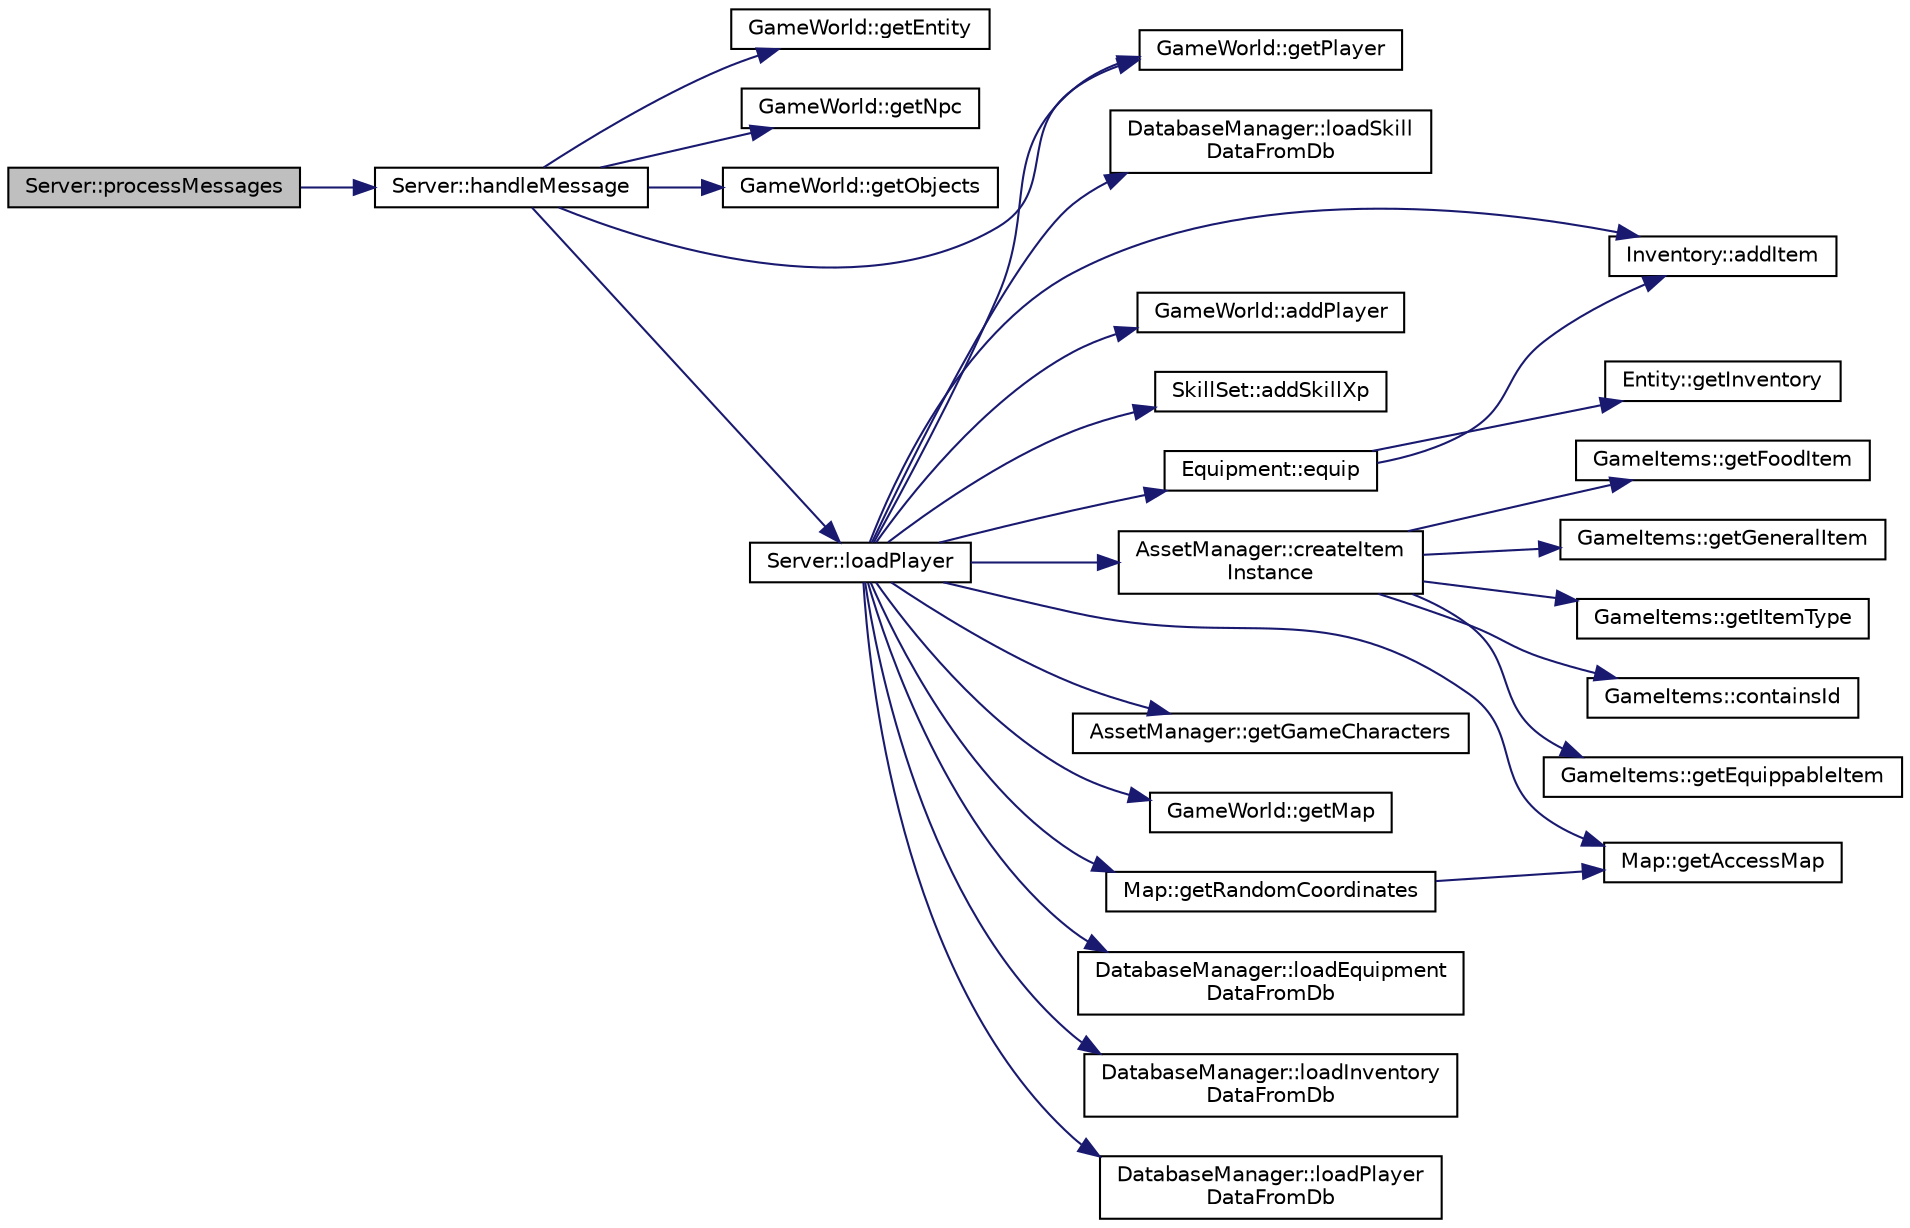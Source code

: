 digraph "Server::processMessages"
{
 // LATEX_PDF_SIZE
  edge [fontname="Helvetica",fontsize="10",labelfontname="Helvetica",labelfontsize="10"];
  node [fontname="Helvetica",fontsize="10",shape=record];
  rankdir="LR";
  Node1 [label="Server::processMessages",height=0.2,width=0.4,color="black", fillcolor="grey75", style="filled", fontcolor="black",tooltip="Server's main loop for processing messages."];
  Node1 -> Node2 [color="midnightblue",fontsize="10",style="solid",fontname="Helvetica"];
  Node2 [label="Server::handleMessage",height=0.2,width=0.4,color="black", fillcolor="white", style="filled",URL="$classServer.html#a18a8fea9b1688c806fa5be9b4d5ac413",tooltip="Function to parse and act upon messages received from clients."];
  Node2 -> Node3 [color="midnightblue",fontsize="10",style="solid",fontname="Helvetica"];
  Node3 [label="GameWorld::getEntity",height=0.2,width=0.4,color="black", fillcolor="white", style="filled",URL="$classGameWorld.html#a65428f2aa2e3756b7f37629202eca01a",tooltip="Get entity by id."];
  Node2 -> Node4 [color="midnightblue",fontsize="10",style="solid",fontname="Helvetica"];
  Node4 [label="GameWorld::getNpc",height=0.2,width=0.4,color="black", fillcolor="white", style="filled",URL="$classGameWorld.html#ad22cee4568685a8374beedaa179803e3",tooltip="Get npc by id."];
  Node2 -> Node5 [color="midnightblue",fontsize="10",style="solid",fontname="Helvetica"];
  Node5 [label="GameWorld::getObjects",height=0.2,width=0.4,color="black", fillcolor="white", style="filled",URL="$classGameWorld.html#ac53061b8a814e6228ac433cb91a1f511",tooltip="Get all objects."];
  Node2 -> Node6 [color="midnightblue",fontsize="10",style="solid",fontname="Helvetica"];
  Node6 [label="GameWorld::getPlayer",height=0.2,width=0.4,color="black", fillcolor="white", style="filled",URL="$classGameWorld.html#a477715a67955886d0076cec9fe72ba4e",tooltip=" "];
  Node2 -> Node7 [color="midnightblue",fontsize="10",style="solid",fontname="Helvetica"];
  Node7 [label="Server::loadPlayer",height=0.2,width=0.4,color="black", fillcolor="white", style="filled",URL="$classServer.html#ae66426d3906c2a9e5b217c65c4ce5db3",tooltip="Loads a player's data from the database and adds the player to the game."];
  Node7 -> Node8 [color="midnightblue",fontsize="10",style="solid",fontname="Helvetica"];
  Node8 [label="Inventory::addItem",height=0.2,width=0.4,color="black", fillcolor="white", style="filled",URL="$classInventory.html#a9e1fad5a5f8ef1d2aec5ba9d86531d0d",tooltip="Adds item to the inventory."];
  Node7 -> Node9 [color="midnightblue",fontsize="10",style="solid",fontname="Helvetica"];
  Node9 [label="GameWorld::addPlayer",height=0.2,width=0.4,color="black", fillcolor="white", style="filled",URL="$classGameWorld.html#a0ad32ed218a82dad3e31804c79ce1ae0",tooltip="Adds player to the game world."];
  Node7 -> Node10 [color="midnightblue",fontsize="10",style="solid",fontname="Helvetica"];
  Node10 [label="SkillSet::addSkillXp",height=0.2,width=0.4,color="black", fillcolor="white", style="filled",URL="$classSkillSet.html#a0e9dc971244988ca5f8aa14a37ec4193",tooltip="Adds the given amount of xp to the skill with the given id. Returns false if the addition failed,..."];
  Node7 -> Node11 [color="midnightblue",fontsize="10",style="solid",fontname="Helvetica"];
  Node11 [label="AssetManager::createItem\lInstance",height=0.2,width=0.4,color="black", fillcolor="white", style="filled",URL="$classAssetManager.html#a7112131ee4657d508b2029eebb3975f6",tooltip="Creates an instance of an item."];
  Node11 -> Node12 [color="midnightblue",fontsize="10",style="solid",fontname="Helvetica"];
  Node12 [label="GameItems::containsId",height=0.2,width=0.4,color="black", fillcolor="white", style="filled",URL="$structGameItems.html#aa28c24034d12b17b9f85d9c46d9cb9a1",tooltip=" "];
  Node11 -> Node13 [color="midnightblue",fontsize="10",style="solid",fontname="Helvetica"];
  Node13 [label="GameItems::getEquippableItem",height=0.2,width=0.4,color="black", fillcolor="white", style="filled",URL="$structGameItems.html#a12d353035869abb44b959b2fd56dc320",tooltip=" "];
  Node11 -> Node14 [color="midnightblue",fontsize="10",style="solid",fontname="Helvetica"];
  Node14 [label="GameItems::getFoodItem",height=0.2,width=0.4,color="black", fillcolor="white", style="filled",URL="$structGameItems.html#a5525518c6b68815489b0453e43da1024",tooltip=" "];
  Node11 -> Node15 [color="midnightblue",fontsize="10",style="solid",fontname="Helvetica"];
  Node15 [label="GameItems::getGeneralItem",height=0.2,width=0.4,color="black", fillcolor="white", style="filled",URL="$structGameItems.html#a0947ecd8654943fb367afd0bcb0d37b4",tooltip=" "];
  Node11 -> Node16 [color="midnightblue",fontsize="10",style="solid",fontname="Helvetica"];
  Node16 [label="GameItems::getItemType",height=0.2,width=0.4,color="black", fillcolor="white", style="filled",URL="$structGameItems.html#af9a7b3d5920e2b356499038c77ff4498",tooltip=" "];
  Node7 -> Node17 [color="midnightblue",fontsize="10",style="solid",fontname="Helvetica"];
  Node17 [label="Equipment::equip",height=0.2,width=0.4,color="black", fillcolor="white", style="filled",URL="$classEquipment.html#abcb4a83de923ee879f7dd8d770844d50",tooltip="Equip an EquippableItem to the proper slot."];
  Node17 -> Node8 [color="midnightblue",fontsize="10",style="solid",fontname="Helvetica"];
  Node17 -> Node18 [color="midnightblue",fontsize="10",style="solid",fontname="Helvetica"];
  Node18 [label="Entity::getInventory",height=0.2,width=0.4,color="black", fillcolor="white", style="filled",URL="$classEntity.html#a1f1ef1b13908ffef9f2c4f2f455fdb71",tooltip="Get the Inventory object of this entity."];
  Node7 -> Node19 [color="midnightblue",fontsize="10",style="solid",fontname="Helvetica"];
  Node19 [label="Map::getAccessMap",height=0.2,width=0.4,color="black", fillcolor="white", style="filled",URL="$classMap.html#a3a7c641cd6c7281013272940d0613d90",tooltip="Get the access map."];
  Node7 -> Node20 [color="midnightblue",fontsize="10",style="solid",fontname="Helvetica"];
  Node20 [label="AssetManager::getGameCharacters",height=0.2,width=0.4,color="black", fillcolor="white", style="filled",URL="$classAssetManager.html#a13997292d4ce8dfa909e939b20ac71d4",tooltip="Get the GameCharacters object."];
  Node7 -> Node21 [color="midnightblue",fontsize="10",style="solid",fontname="Helvetica"];
  Node21 [label="GameWorld::getMap",height=0.2,width=0.4,color="black", fillcolor="white", style="filled",URL="$classGameWorld.html#ae4becabfe7297060f0651c3700de73ea",tooltip=" "];
  Node7 -> Node6 [color="midnightblue",fontsize="10",style="solid",fontname="Helvetica"];
  Node7 -> Node22 [color="midnightblue",fontsize="10",style="solid",fontname="Helvetica"];
  Node22 [label="Map::getRandomCoordinates",height=0.2,width=0.4,color="black", fillcolor="white", style="filled",URL="$classMap.html#aa2714237c8af3b86a11dcebc6d944145",tooltip="Gets a random coordinate within the given bounds."];
  Node22 -> Node19 [color="midnightblue",fontsize="10",style="solid",fontname="Helvetica"];
  Node7 -> Node23 [color="midnightblue",fontsize="10",style="solid",fontname="Helvetica"];
  Node23 [label="DatabaseManager::loadEquipment\lDataFromDb",height=0.2,width=0.4,color="black", fillcolor="white", style="filled",URL="$classDatabaseManager.html#ac19b7e6c9c8c4d153d9a9eb53447324e",tooltip="Load player's equipment items from the database."];
  Node7 -> Node24 [color="midnightblue",fontsize="10",style="solid",fontname="Helvetica"];
  Node24 [label="DatabaseManager::loadInventory\lDataFromDb",height=0.2,width=0.4,color="black", fillcolor="white", style="filled",URL="$classDatabaseManager.html#aa4f19ca30119a8e9858080136ecb1084",tooltip="Load player's inventory items from the database."];
  Node7 -> Node25 [color="midnightblue",fontsize="10",style="solid",fontname="Helvetica"];
  Node25 [label="DatabaseManager::loadPlayer\lDataFromDb",height=0.2,width=0.4,color="black", fillcolor="white", style="filled",URL="$classDatabaseManager.html#acaa94a8a28b10b4c072ac66cde885fda",tooltip="Fetches player basic data from the database (table player) by username. Creates a new player with giv..."];
  Node7 -> Node26 [color="midnightblue",fontsize="10",style="solid",fontname="Helvetica"];
  Node26 [label="DatabaseManager::loadSkill\lDataFromDb",height=0.2,width=0.4,color="black", fillcolor="white", style="filled",URL="$classDatabaseManager.html#a57cd041b9297308d8f0572c575882a15",tooltip="Load player's skill data from the database."];
}
